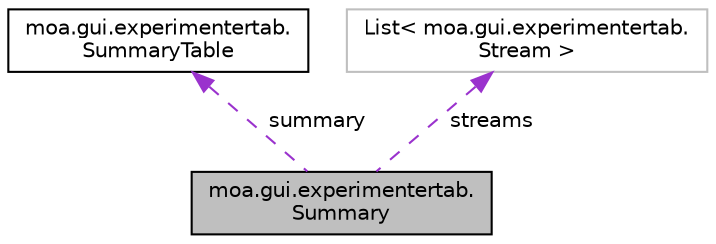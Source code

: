 digraph "moa.gui.experimentertab.Summary"
{
 // LATEX_PDF_SIZE
  edge [fontname="Helvetica",fontsize="10",labelfontname="Helvetica",labelfontsize="10"];
  node [fontname="Helvetica",fontsize="10",shape=record];
  Node1 [label="moa.gui.experimentertab.\lSummary",height=0.2,width=0.4,color="black", fillcolor="grey75", style="filled", fontcolor="black",tooltip=" "];
  Node2 -> Node1 [dir="back",color="darkorchid3",fontsize="10",style="dashed",label=" summary" ];
  Node2 [label="moa.gui.experimentertab.\lSummaryTable",height=0.2,width=0.4,color="black", fillcolor="white", style="filled",URL="$classmoa_1_1gui_1_1experimentertab_1_1_summary_table.html",tooltip=" "];
  Node3 -> Node1 [dir="back",color="darkorchid3",fontsize="10",style="dashed",label=" streams" ];
  Node3 [label="List\< moa.gui.experimentertab.\lStream \>",height=0.2,width=0.4,color="grey75", fillcolor="white", style="filled",tooltip=" "];
}
